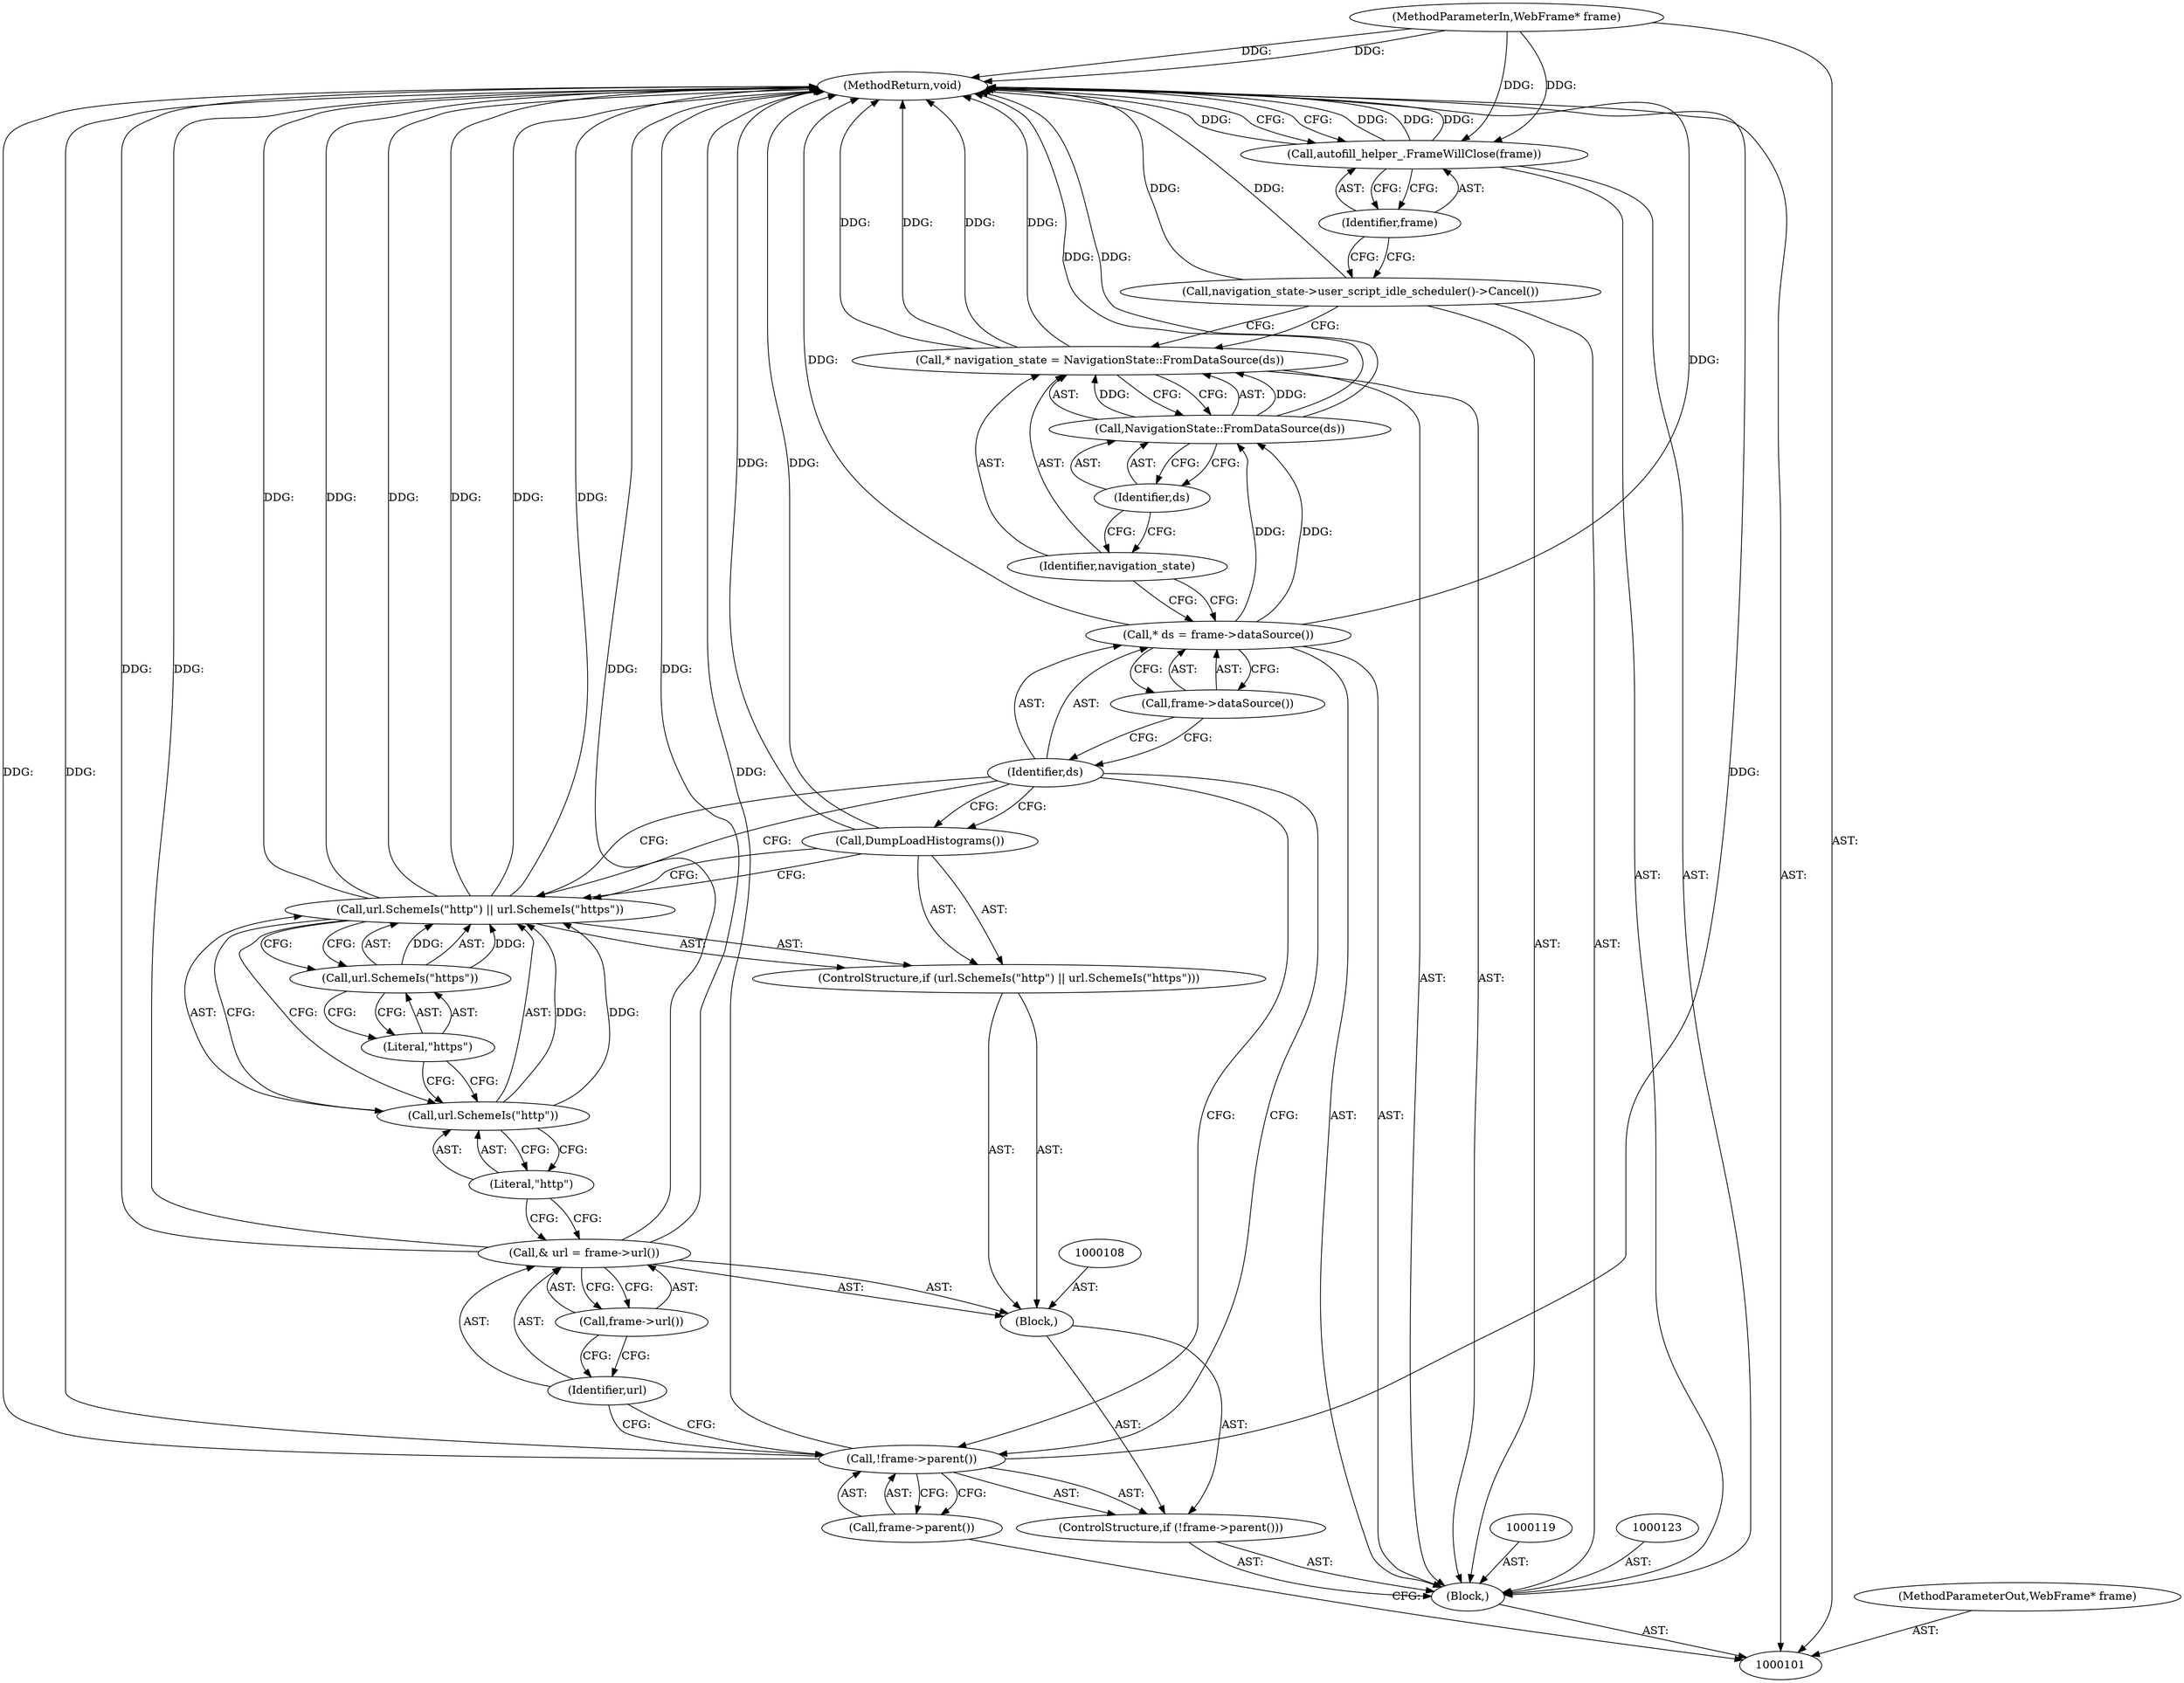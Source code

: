 digraph "0_Chrome_5041f984669fe3a989a84c348eb838c8f7233f6b" {
"1000131" [label="(MethodReturn,void)"];
"1000102" [label="(MethodParameterIn,WebFrame* frame)"];
"1000180" [label="(MethodParameterOut,WebFrame* frame)"];
"1000103" [label="(Block,)"];
"1000128" [label="(Call,navigation_state->user_script_idle_scheduler()->Cancel())"];
"1000129" [label="(Call,autofill_helper_.FrameWillClose(frame))"];
"1000130" [label="(Identifier,frame)"];
"1000104" [label="(ControlStructure,if (!frame->parent()))"];
"1000105" [label="(Call,!frame->parent())"];
"1000106" [label="(Call,frame->parent())"];
"1000109" [label="(Call,& url = frame->url())"];
"1000110" [label="(Identifier,url)"];
"1000111" [label="(Call,frame->url())"];
"1000107" [label="(Block,)"];
"1000115" [label="(Literal,\"http\")"];
"1000116" [label="(Call,url.SchemeIs(\"https\"))"];
"1000112" [label="(ControlStructure,if (url.SchemeIs(\"http\") || url.SchemeIs(\"https\")))"];
"1000117" [label="(Literal,\"https\")"];
"1000113" [label="(Call,url.SchemeIs(\"http\") || url.SchemeIs(\"https\"))"];
"1000114" [label="(Call,url.SchemeIs(\"http\"))"];
"1000118" [label="(Call,DumpLoadHistograms())"];
"1000120" [label="(Call,* ds = frame->dataSource())"];
"1000121" [label="(Identifier,ds)"];
"1000122" [label="(Call,frame->dataSource())"];
"1000124" [label="(Call,* navigation_state = NavigationState::FromDataSource(ds))"];
"1000125" [label="(Identifier,navigation_state)"];
"1000126" [label="(Call,NavigationState::FromDataSource(ds))"];
"1000127" [label="(Identifier,ds)"];
"1000131" -> "1000101"  [label="AST: "];
"1000131" -> "1000129"  [label="CFG: "];
"1000124" -> "1000131"  [label="DDG: "];
"1000124" -> "1000131"  [label="DDG: "];
"1000105" -> "1000131"  [label="DDG: "];
"1000105" -> "1000131"  [label="DDG: "];
"1000113" -> "1000131"  [label="DDG: "];
"1000113" -> "1000131"  [label="DDG: "];
"1000113" -> "1000131"  [label="DDG: "];
"1000129" -> "1000131"  [label="DDG: "];
"1000129" -> "1000131"  [label="DDG: "];
"1000126" -> "1000131"  [label="DDG: "];
"1000118" -> "1000131"  [label="DDG: "];
"1000102" -> "1000131"  [label="DDG: "];
"1000120" -> "1000131"  [label="DDG: "];
"1000128" -> "1000131"  [label="DDG: "];
"1000109" -> "1000131"  [label="DDG: "];
"1000109" -> "1000131"  [label="DDG: "];
"1000102" -> "1000101"  [label="AST: "];
"1000102" -> "1000131"  [label="DDG: "];
"1000102" -> "1000129"  [label="DDG: "];
"1000180" -> "1000101"  [label="AST: "];
"1000103" -> "1000101"  [label="AST: "];
"1000104" -> "1000103"  [label="AST: "];
"1000119" -> "1000103"  [label="AST: "];
"1000120" -> "1000103"  [label="AST: "];
"1000123" -> "1000103"  [label="AST: "];
"1000124" -> "1000103"  [label="AST: "];
"1000128" -> "1000103"  [label="AST: "];
"1000129" -> "1000103"  [label="AST: "];
"1000128" -> "1000103"  [label="AST: "];
"1000128" -> "1000124"  [label="CFG: "];
"1000130" -> "1000128"  [label="CFG: "];
"1000128" -> "1000131"  [label="DDG: "];
"1000129" -> "1000103"  [label="AST: "];
"1000129" -> "1000130"  [label="CFG: "];
"1000130" -> "1000129"  [label="AST: "];
"1000131" -> "1000129"  [label="CFG: "];
"1000129" -> "1000131"  [label="DDG: "];
"1000129" -> "1000131"  [label="DDG: "];
"1000102" -> "1000129"  [label="DDG: "];
"1000130" -> "1000129"  [label="AST: "];
"1000130" -> "1000128"  [label="CFG: "];
"1000129" -> "1000130"  [label="CFG: "];
"1000104" -> "1000103"  [label="AST: "];
"1000105" -> "1000104"  [label="AST: "];
"1000107" -> "1000104"  [label="AST: "];
"1000105" -> "1000104"  [label="AST: "];
"1000105" -> "1000106"  [label="CFG: "];
"1000106" -> "1000105"  [label="AST: "];
"1000110" -> "1000105"  [label="CFG: "];
"1000121" -> "1000105"  [label="CFG: "];
"1000105" -> "1000131"  [label="DDG: "];
"1000105" -> "1000131"  [label="DDG: "];
"1000106" -> "1000105"  [label="AST: "];
"1000106" -> "1000101"  [label="CFG: "];
"1000105" -> "1000106"  [label="CFG: "];
"1000109" -> "1000107"  [label="AST: "];
"1000109" -> "1000111"  [label="CFG: "];
"1000110" -> "1000109"  [label="AST: "];
"1000111" -> "1000109"  [label="AST: "];
"1000115" -> "1000109"  [label="CFG: "];
"1000109" -> "1000131"  [label="DDG: "];
"1000109" -> "1000131"  [label="DDG: "];
"1000110" -> "1000109"  [label="AST: "];
"1000110" -> "1000105"  [label="CFG: "];
"1000111" -> "1000110"  [label="CFG: "];
"1000111" -> "1000109"  [label="AST: "];
"1000111" -> "1000110"  [label="CFG: "];
"1000109" -> "1000111"  [label="CFG: "];
"1000107" -> "1000104"  [label="AST: "];
"1000108" -> "1000107"  [label="AST: "];
"1000109" -> "1000107"  [label="AST: "];
"1000112" -> "1000107"  [label="AST: "];
"1000115" -> "1000114"  [label="AST: "];
"1000115" -> "1000109"  [label="CFG: "];
"1000114" -> "1000115"  [label="CFG: "];
"1000116" -> "1000113"  [label="AST: "];
"1000116" -> "1000117"  [label="CFG: "];
"1000117" -> "1000116"  [label="AST: "];
"1000113" -> "1000116"  [label="CFG: "];
"1000116" -> "1000113"  [label="DDG: "];
"1000112" -> "1000107"  [label="AST: "];
"1000113" -> "1000112"  [label="AST: "];
"1000118" -> "1000112"  [label="AST: "];
"1000117" -> "1000116"  [label="AST: "];
"1000117" -> "1000114"  [label="CFG: "];
"1000116" -> "1000117"  [label="CFG: "];
"1000113" -> "1000112"  [label="AST: "];
"1000113" -> "1000114"  [label="CFG: "];
"1000113" -> "1000116"  [label="CFG: "];
"1000114" -> "1000113"  [label="AST: "];
"1000116" -> "1000113"  [label="AST: "];
"1000118" -> "1000113"  [label="CFG: "];
"1000121" -> "1000113"  [label="CFG: "];
"1000113" -> "1000131"  [label="DDG: "];
"1000113" -> "1000131"  [label="DDG: "];
"1000113" -> "1000131"  [label="DDG: "];
"1000114" -> "1000113"  [label="DDG: "];
"1000116" -> "1000113"  [label="DDG: "];
"1000114" -> "1000113"  [label="AST: "];
"1000114" -> "1000115"  [label="CFG: "];
"1000115" -> "1000114"  [label="AST: "];
"1000117" -> "1000114"  [label="CFG: "];
"1000113" -> "1000114"  [label="CFG: "];
"1000114" -> "1000113"  [label="DDG: "];
"1000118" -> "1000112"  [label="AST: "];
"1000118" -> "1000113"  [label="CFG: "];
"1000121" -> "1000118"  [label="CFG: "];
"1000118" -> "1000131"  [label="DDG: "];
"1000120" -> "1000103"  [label="AST: "];
"1000120" -> "1000122"  [label="CFG: "];
"1000121" -> "1000120"  [label="AST: "];
"1000122" -> "1000120"  [label="AST: "];
"1000125" -> "1000120"  [label="CFG: "];
"1000120" -> "1000131"  [label="DDG: "];
"1000120" -> "1000126"  [label="DDG: "];
"1000121" -> "1000120"  [label="AST: "];
"1000121" -> "1000118"  [label="CFG: "];
"1000121" -> "1000113"  [label="CFG: "];
"1000121" -> "1000105"  [label="CFG: "];
"1000122" -> "1000121"  [label="CFG: "];
"1000122" -> "1000120"  [label="AST: "];
"1000122" -> "1000121"  [label="CFG: "];
"1000120" -> "1000122"  [label="CFG: "];
"1000124" -> "1000103"  [label="AST: "];
"1000124" -> "1000126"  [label="CFG: "];
"1000125" -> "1000124"  [label="AST: "];
"1000126" -> "1000124"  [label="AST: "];
"1000128" -> "1000124"  [label="CFG: "];
"1000124" -> "1000131"  [label="DDG: "];
"1000124" -> "1000131"  [label="DDG: "];
"1000126" -> "1000124"  [label="DDG: "];
"1000125" -> "1000124"  [label="AST: "];
"1000125" -> "1000120"  [label="CFG: "];
"1000127" -> "1000125"  [label="CFG: "];
"1000126" -> "1000124"  [label="AST: "];
"1000126" -> "1000127"  [label="CFG: "];
"1000127" -> "1000126"  [label="AST: "];
"1000124" -> "1000126"  [label="CFG: "];
"1000126" -> "1000131"  [label="DDG: "];
"1000126" -> "1000124"  [label="DDG: "];
"1000120" -> "1000126"  [label="DDG: "];
"1000127" -> "1000126"  [label="AST: "];
"1000127" -> "1000125"  [label="CFG: "];
"1000126" -> "1000127"  [label="CFG: "];
}
